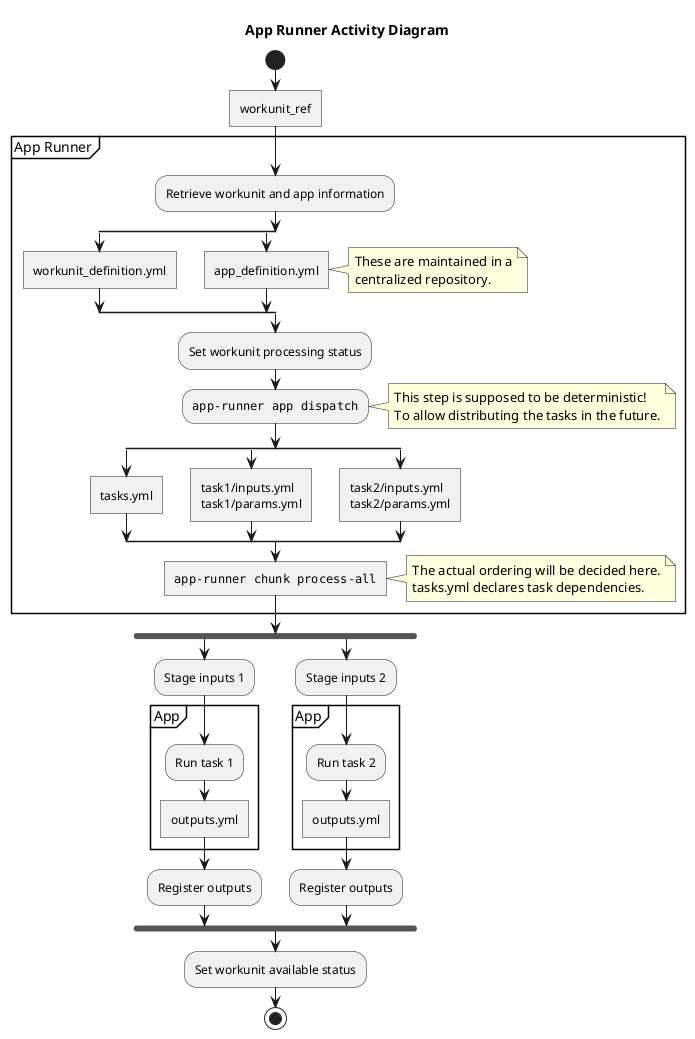 @startuml
    title
      App Runner Activity Diagram
    end title

    start
    :workunit_ref]
    partition App Runner {
      :Retrieve workunit and app information;
      split
        :workunit_definition.yml]
      split again
      :app_definition.yml]
      note right
        These are maintained in a
        centralized repository.
      end note
      end split

      :Set workunit processing status;
      :""app-runner app dispatch"";
      note right
        This step is supposed to be deterministic!
        To allow distributing the tasks in the future.
      end note
      split
        :tasks.yml]
      split again
        :task1/inputs.yml
        task1/params.yml]
      split again
        :task2/inputs.yml
        task2/params.yml]
      end split
    ' Unclear
    '  :Precondition check;
      :""app-runner chunk process-all""]
    }

    note right
       The actual ordering will be decided here.
       tasks.yml declares task dependencies.
    end note
    fork
        :Stage inputs 1;
        partition App {
          :Run task 1;
          :outputs.yml]
        }
        :Register outputs;
    fork again
        :Stage inputs 2;
        partition App {
          :Run task 2;
          :outputs.yml]
        }
        :Register outputs;
    end fork

    :Set workunit available status;
    stop
@enduml
